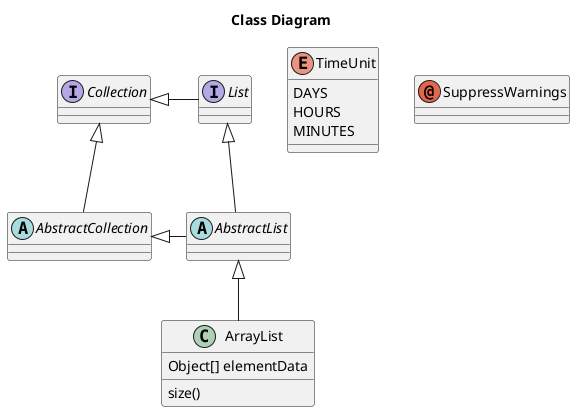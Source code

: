@startuml

!if %variable_exists("$THEME")
title $THEME theme
!else
title Class Diagram
!endif

skinparam BackgroundColor transparent

abstract class AbstractList
abstract AbstractCollection
interface List
interface Collection

List <|-- AbstractList
Collection <|-- AbstractCollection

Collection <|- List
AbstractCollection <|- AbstractList
AbstractList <|-- ArrayList

class ArrayList {
  Object[] elementData
  size()
}

enum TimeUnit {
  DAYS
  HOURS
  MINUTES
}

annotation SuppressWarnings

@enduml